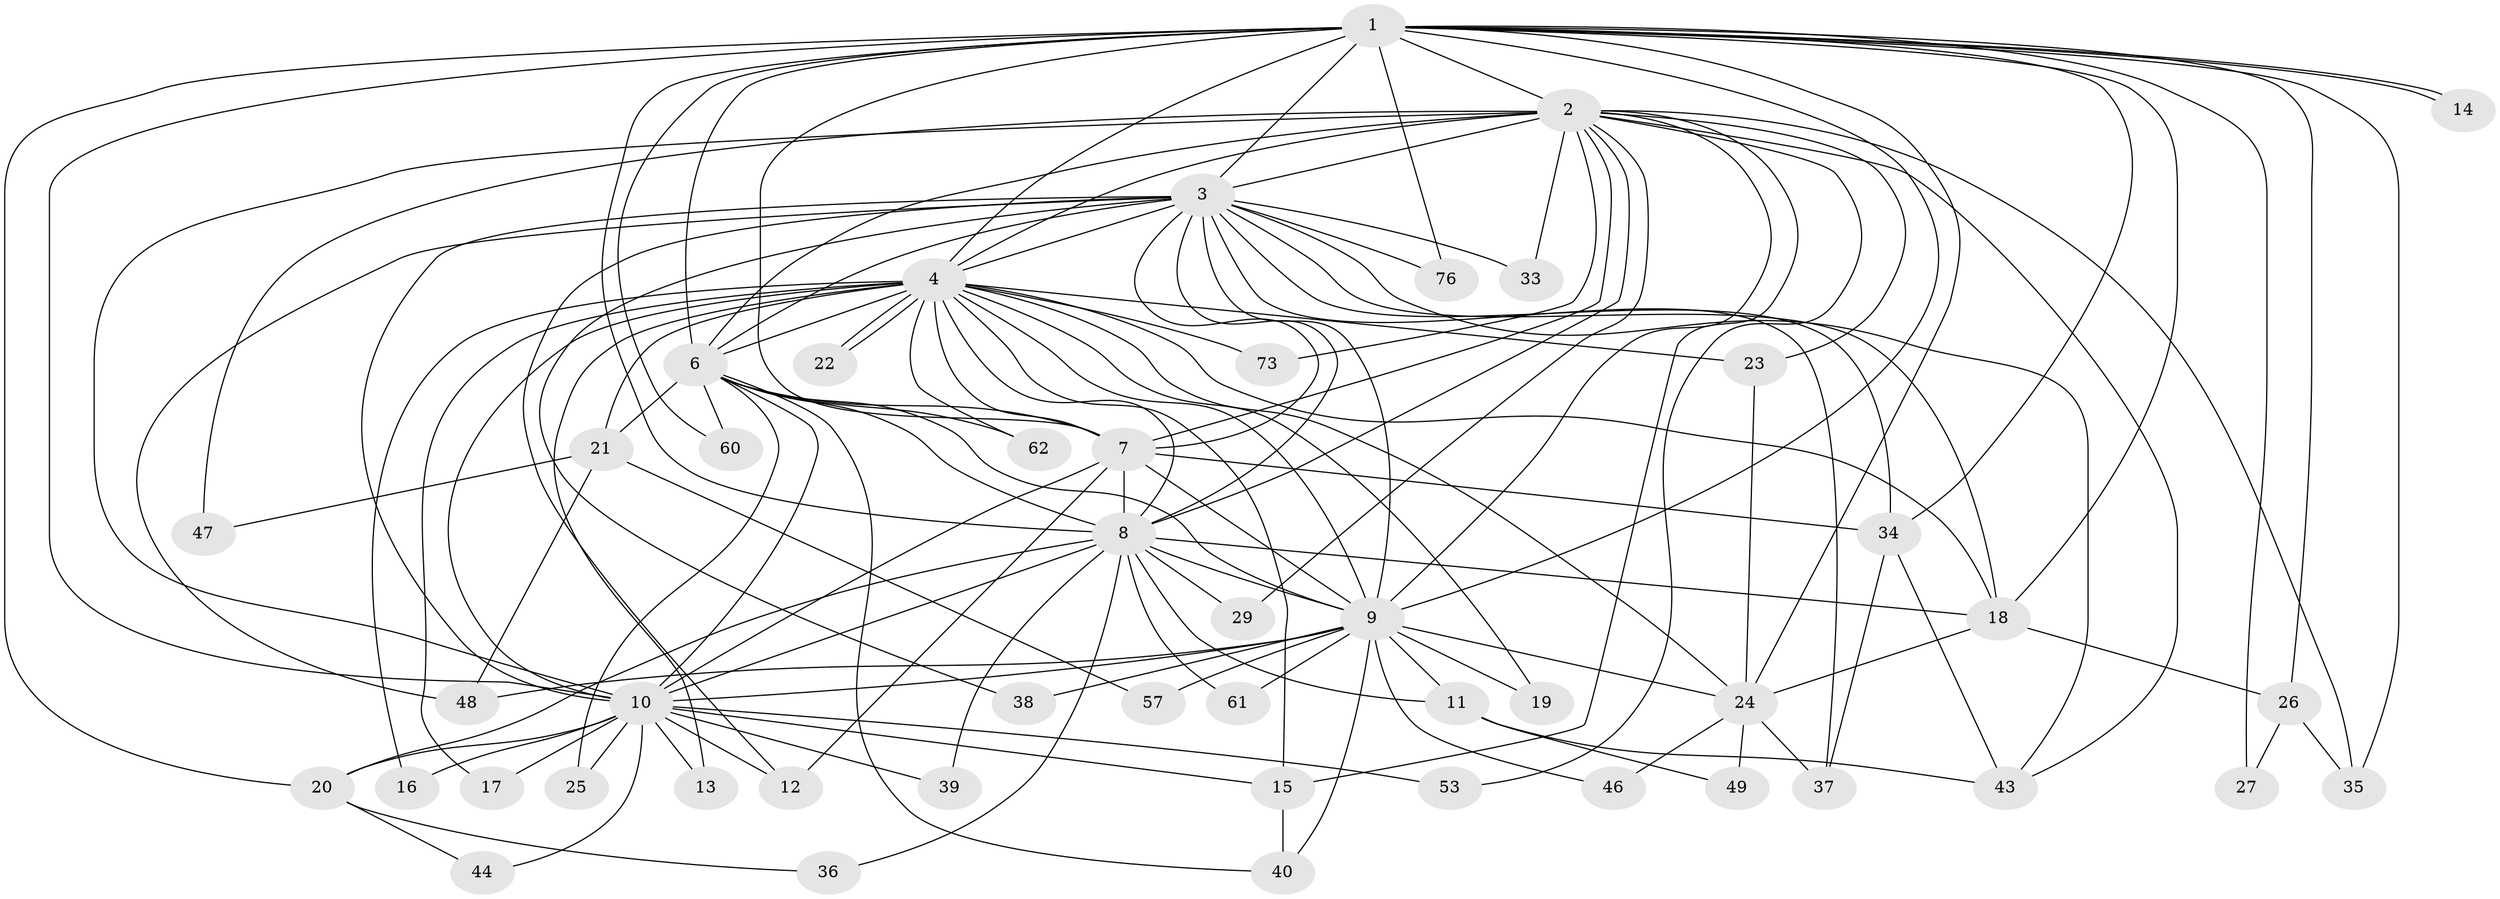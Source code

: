 // original degree distribution, {22: 0.024691358024691357, 20: 0.012345679012345678, 11: 0.012345679012345678, 25: 0.012345679012345678, 15: 0.012345679012345678, 12: 0.012345679012345678, 18: 0.012345679012345678, 21: 0.012345679012345678, 24: 0.012345679012345678, 4: 0.09876543209876543, 2: 0.6172839506172839, 3: 0.09876543209876543, 6: 0.012345679012345678, 5: 0.037037037037037035, 7: 0.012345679012345678}
// Generated by graph-tools (version 1.1) at 2025/17/03/04/25 18:17:29]
// undirected, 48 vertices, 129 edges
graph export_dot {
graph [start="1"]
  node [color=gray90,style=filled];
  1;
  2;
  3 [super="+5"];
  4 [super="+51"];
  6;
  7 [super="+54+52"];
  8;
  9;
  10 [super="+81+79+56+42"];
  11;
  12 [super="+30+67"];
  13;
  14;
  15 [super="+66"];
  16;
  17 [super="+65"];
  18 [super="+63+50"];
  19;
  20 [super="+68"];
  21;
  22;
  23 [super="+74"];
  24 [super="+55+28"];
  25;
  26;
  27;
  29;
  33;
  34;
  35 [super="+64"];
  36;
  37 [super="+45"];
  38;
  39;
  40 [super="+77"];
  43 [super="+71"];
  44;
  46;
  47;
  48 [super="+58"];
  49;
  53;
  57;
  60;
  61;
  62;
  73;
  76;
  1 -- 2;
  1 -- 3 [weight=3];
  1 -- 4;
  1 -- 6;
  1 -- 7 [weight=2];
  1 -- 8;
  1 -- 9;
  1 -- 10;
  1 -- 14;
  1 -- 14;
  1 -- 20;
  1 -- 24;
  1 -- 26;
  1 -- 27;
  1 -- 34;
  1 -- 35;
  1 -- 60;
  1 -- 76;
  1 -- 18;
  2 -- 3 [weight=4];
  2 -- 4;
  2 -- 6;
  2 -- 7;
  2 -- 8;
  2 -- 9;
  2 -- 10;
  2 -- 15;
  2 -- 23;
  2 -- 29;
  2 -- 33;
  2 -- 47;
  2 -- 53;
  2 -- 73;
  2 -- 35;
  2 -- 43;
  3 -- 4 [weight=3];
  3 -- 6 [weight=2];
  3 -- 7 [weight=2];
  3 -- 8 [weight=2];
  3 -- 9 [weight=2];
  3 -- 10 [weight=3];
  3 -- 48;
  3 -- 76;
  3 -- 12;
  3 -- 18 [weight=3];
  3 -- 33;
  3 -- 34;
  3 -- 37;
  3 -- 38;
  3 -- 43;
  4 -- 6;
  4 -- 7;
  4 -- 8;
  4 -- 9;
  4 -- 10 [weight=2];
  4 -- 13;
  4 -- 16;
  4 -- 17 [weight=2];
  4 -- 18;
  4 -- 19;
  4 -- 21;
  4 -- 22;
  4 -- 22;
  4 -- 23;
  4 -- 62;
  4 -- 73;
  4 -- 24;
  4 -- 15;
  6 -- 7;
  6 -- 8;
  6 -- 9;
  6 -- 10 [weight=2];
  6 -- 21;
  6 -- 25;
  6 -- 60;
  6 -- 62;
  6 -- 40;
  7 -- 8 [weight=2];
  7 -- 9 [weight=2];
  7 -- 10;
  7 -- 12;
  7 -- 34;
  8 -- 9;
  8 -- 10 [weight=2];
  8 -- 11;
  8 -- 20;
  8 -- 29;
  8 -- 36;
  8 -- 39;
  8 -- 61;
  8 -- 18;
  9 -- 10 [weight=2];
  9 -- 11;
  9 -- 19;
  9 -- 24 [weight=2];
  9 -- 38;
  9 -- 40;
  9 -- 46;
  9 -- 48;
  9 -- 57;
  9 -- 61;
  10 -- 13;
  10 -- 15;
  10 -- 16;
  10 -- 17;
  10 -- 25;
  10 -- 39;
  10 -- 44;
  10 -- 53;
  10 -- 12;
  10 -- 20;
  11 -- 43;
  11 -- 49;
  15 -- 40;
  18 -- 26;
  18 -- 24;
  20 -- 36;
  20 -- 44;
  21 -- 47;
  21 -- 57;
  21 -- 48;
  23 -- 24;
  24 -- 37;
  24 -- 46;
  24 -- 49;
  26 -- 27;
  26 -- 35;
  34 -- 43;
  34 -- 37;
}
